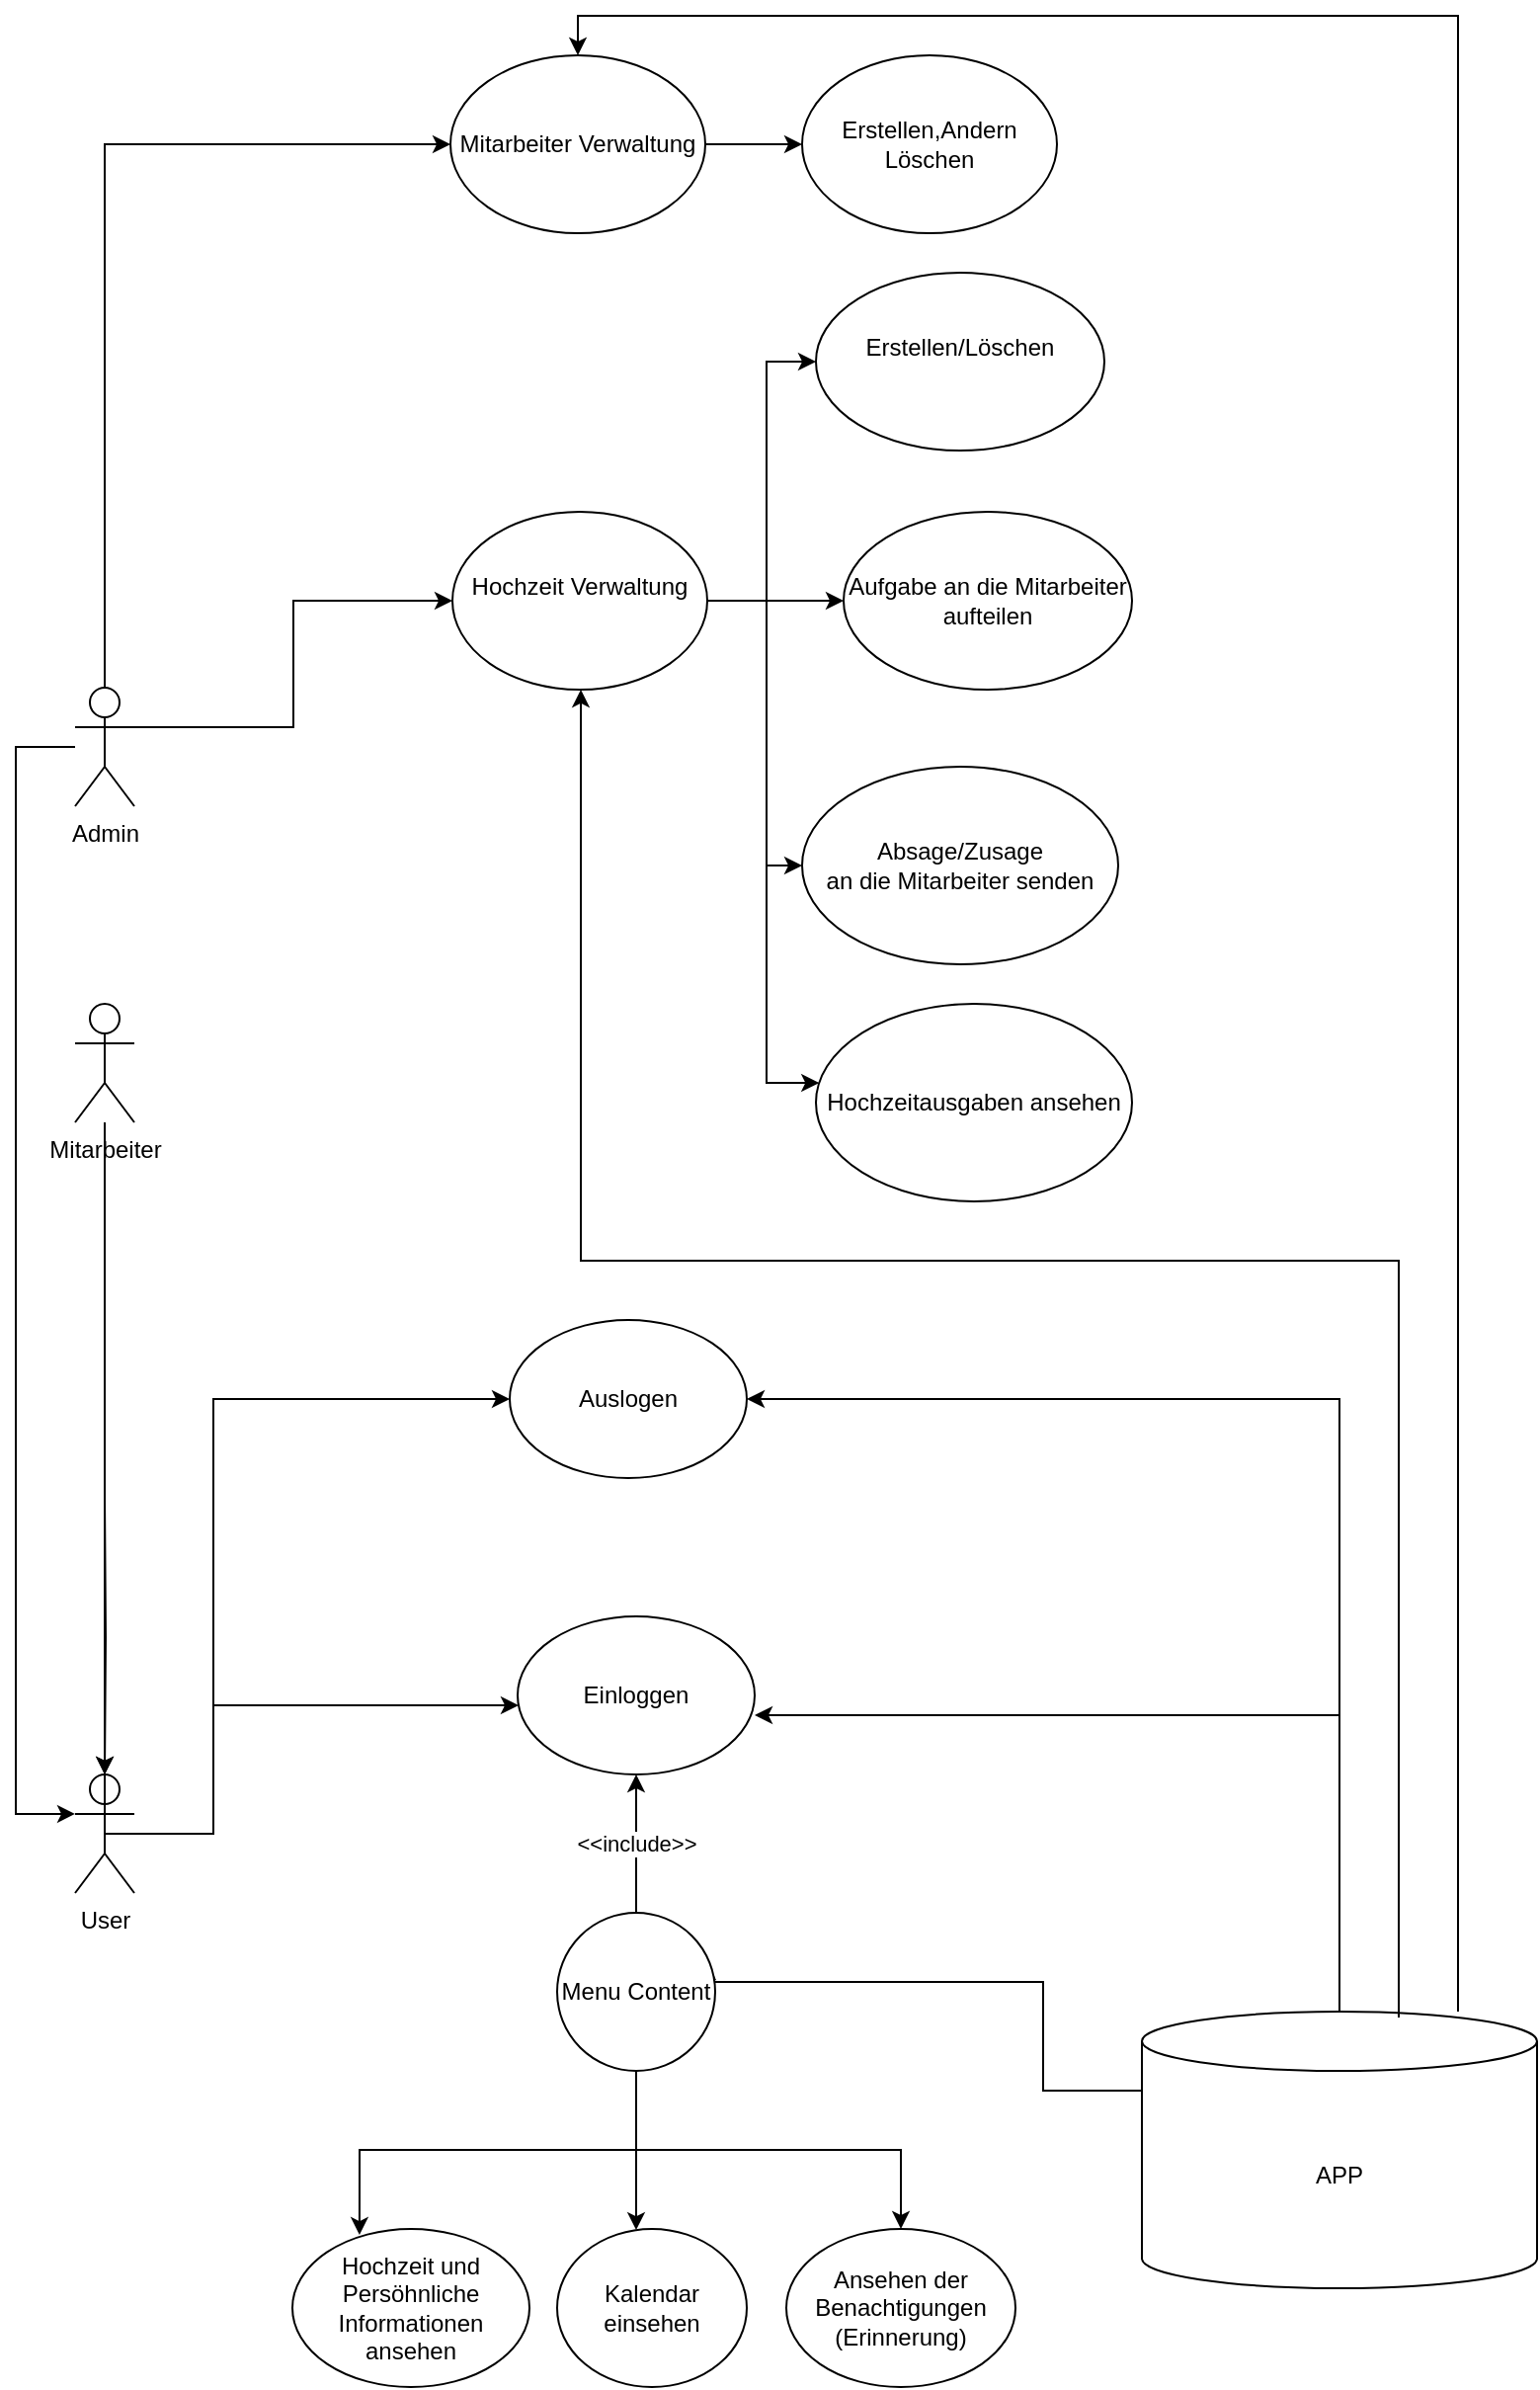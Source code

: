 <mxfile version="21.0.2" type="github">
  <diagram name="Seite-1" id="wkQMpT6iIEVjJQEx3GDW">
    <mxGraphModel dx="880" dy="1575" grid="1" gridSize="10" guides="1" tooltips="1" connect="1" arrows="1" fold="1" page="1" pageScale="1" pageWidth="827" pageHeight="1169" math="0" shadow="0">
      <root>
        <mxCell id="0" />
        <mxCell id="1" parent="0" />
        <mxCell id="ZHiQiYsTTJC8IIRNRTqC-14" style="edgeStyle=orthogonalEdgeStyle;rounded=0;orthogonalLoop=1;jettySize=auto;html=1;" edge="1" parent="1" source="ZHiQiYsTTJC8IIRNRTqC-1" target="ZHiQiYsTTJC8IIRNRTqC-19">
          <mxGeometry relative="1" as="geometry">
            <mxPoint x="340" y="-20" as="targetPoint" />
            <Array as="points">
              <mxPoint x="200" y="40" />
              <mxPoint x="200" y="-25" />
            </Array>
          </mxGeometry>
        </mxCell>
        <mxCell id="ZHiQiYsTTJC8IIRNRTqC-1" value="User" style="shape=umlActor;verticalLabelPosition=bottom;verticalAlign=top;html=1;outlineConnect=0;" vertex="1" parent="1">
          <mxGeometry x="130" y="10" width="30" height="60" as="geometry" />
        </mxCell>
        <mxCell id="ZHiQiYsTTJC8IIRNRTqC-34" style="edgeStyle=orthogonalEdgeStyle;rounded=0;orthogonalLoop=1;jettySize=auto;html=1;exitX=0;exitY=0.5;exitDx=0;exitDy=0;exitPerimeter=0;entryX=0.95;entryY=0.313;entryDx=0;entryDy=0;entryPerimeter=0;" edge="1" parent="1" source="ZHiQiYsTTJC8IIRNRTqC-5" target="ZHiQiYsTTJC8IIRNRTqC-24">
          <mxGeometry relative="1" as="geometry">
            <Array as="points">
              <mxPoint x="620" y="170" />
              <mxPoint x="620" y="115" />
            </Array>
          </mxGeometry>
        </mxCell>
        <mxCell id="ZHiQiYsTTJC8IIRNRTqC-62" style="edgeStyle=orthogonalEdgeStyle;rounded=0;orthogonalLoop=1;jettySize=auto;html=1;exitX=0.5;exitY=0;exitDx=0;exitDy=0;exitPerimeter=0;entryX=1;entryY=0.5;entryDx=0;entryDy=0;" edge="1" parent="1" source="ZHiQiYsTTJC8IIRNRTqC-5" target="ZHiQiYsTTJC8IIRNRTqC-44">
          <mxGeometry relative="1" as="geometry" />
        </mxCell>
        <mxCell id="ZHiQiYsTTJC8IIRNRTqC-84" style="edgeStyle=orthogonalEdgeStyle;rounded=0;orthogonalLoop=1;jettySize=auto;html=1;entryX=0.5;entryY=0;entryDx=0;entryDy=0;" edge="1" parent="1" source="ZHiQiYsTTJC8IIRNRTqC-5" target="ZHiQiYsTTJC8IIRNRTqC-73">
          <mxGeometry relative="1" as="geometry">
            <mxPoint x="770" y="-850" as="targetPoint" />
            <Array as="points">
              <mxPoint x="830" y="-880" />
              <mxPoint x="385" y="-880" />
            </Array>
          </mxGeometry>
        </mxCell>
        <mxCell id="ZHiQiYsTTJC8IIRNRTqC-5" value="APP" style="shape=cylinder3;whiteSpace=wrap;html=1;boundedLbl=1;backgroundOutline=1;size=15;" vertex="1" parent="1">
          <mxGeometry x="670" y="130" width="200" height="140" as="geometry" />
        </mxCell>
        <mxCell id="ZHiQiYsTTJC8IIRNRTqC-48" style="edgeStyle=orthogonalEdgeStyle;rounded=0;orthogonalLoop=1;jettySize=auto;html=1;entryX=0.5;entryY=0;entryDx=0;entryDy=0;entryPerimeter=0;" edge="1" parent="1" target="ZHiQiYsTTJC8IIRNRTqC-1">
          <mxGeometry relative="1" as="geometry">
            <mxPoint x="145" y="-130" as="sourcePoint" />
          </mxGeometry>
        </mxCell>
        <mxCell id="ZHiQiYsTTJC8IIRNRTqC-60" style="edgeStyle=orthogonalEdgeStyle;rounded=0;orthogonalLoop=1;jettySize=auto;html=1;entryX=0;entryY=0.333;entryDx=0;entryDy=0;entryPerimeter=0;" edge="1" parent="1" source="ZHiQiYsTTJC8IIRNRTqC-8" target="ZHiQiYsTTJC8IIRNRTqC-1">
          <mxGeometry relative="1" as="geometry">
            <mxPoint x="50" y="50" as="targetPoint" />
            <Array as="points">
              <mxPoint x="100" y="-510" />
              <mxPoint x="100" y="30" />
            </Array>
          </mxGeometry>
        </mxCell>
        <mxCell id="ZHiQiYsTTJC8IIRNRTqC-82" style="edgeStyle=orthogonalEdgeStyle;rounded=0;orthogonalLoop=1;jettySize=auto;html=1;exitX=1;exitY=0.333;exitDx=0;exitDy=0;exitPerimeter=0;" edge="1" parent="1" source="ZHiQiYsTTJC8IIRNRTqC-8" target="ZHiQiYsTTJC8IIRNRTqC-63">
          <mxGeometry relative="1" as="geometry" />
        </mxCell>
        <mxCell id="ZHiQiYsTTJC8IIRNRTqC-83" style="edgeStyle=orthogonalEdgeStyle;rounded=0;orthogonalLoop=1;jettySize=auto;html=1;exitX=0.5;exitY=0;exitDx=0;exitDy=0;exitPerimeter=0;entryX=0;entryY=0.5;entryDx=0;entryDy=0;" edge="1" parent="1" source="ZHiQiYsTTJC8IIRNRTqC-8" target="ZHiQiYsTTJC8IIRNRTqC-73">
          <mxGeometry relative="1" as="geometry" />
        </mxCell>
        <mxCell id="ZHiQiYsTTJC8IIRNRTqC-8" value="Admin" style="shape=umlActor;verticalLabelPosition=bottom;verticalAlign=top;html=1;outlineConnect=0;" vertex="1" parent="1">
          <mxGeometry x="130" y="-540" width="30" height="60" as="geometry" />
        </mxCell>
        <mxCell id="ZHiQiYsTTJC8IIRNRTqC-39" value="" style="edgeStyle=orthogonalEdgeStyle;rounded=0;orthogonalLoop=1;jettySize=auto;html=1;" edge="1" parent="1" source="ZHiQiYsTTJC8IIRNRTqC-24" target="ZHiQiYsTTJC8IIRNRTqC-15">
          <mxGeometry relative="1" as="geometry">
            <Array as="points">
              <mxPoint x="414" y="220" />
              <mxPoint x="414" y="220" />
            </Array>
          </mxGeometry>
        </mxCell>
        <mxCell id="ZHiQiYsTTJC8IIRNRTqC-15" value="Kalendar einsehen" style="ellipse;whiteSpace=wrap;html=1;" vertex="1" parent="1">
          <mxGeometry x="374" y="240" width="96" height="80" as="geometry" />
        </mxCell>
        <mxCell id="ZHiQiYsTTJC8IIRNRTqC-18" value="&lt;div&gt;Hochzeit und Persöhnliche &lt;br&gt;&lt;/div&gt;&lt;div&gt;Informationen ansehen&lt;br&gt; &lt;/div&gt;" style="ellipse;whiteSpace=wrap;html=1;" vertex="1" parent="1">
          <mxGeometry x="240" y="240" width="120" height="80" as="geometry" />
        </mxCell>
        <mxCell id="ZHiQiYsTTJC8IIRNRTqC-19" value="Einloggen" style="ellipse;whiteSpace=wrap;html=1;" vertex="1" parent="1">
          <mxGeometry x="354" y="-70" width="120" height="80" as="geometry" />
        </mxCell>
        <mxCell id="ZHiQiYsTTJC8IIRNRTqC-29" value="&lt;div&gt;&amp;lt;&amp;lt;include&amp;gt;&amp;gt;&lt;/div&gt;" style="edgeStyle=orthogonalEdgeStyle;rounded=0;orthogonalLoop=1;jettySize=auto;html=1;" edge="1" parent="1" source="ZHiQiYsTTJC8IIRNRTqC-24" target="ZHiQiYsTTJC8IIRNRTqC-19">
          <mxGeometry relative="1" as="geometry" />
        </mxCell>
        <mxCell id="ZHiQiYsTTJC8IIRNRTqC-35" style="edgeStyle=orthogonalEdgeStyle;rounded=0;orthogonalLoop=1;jettySize=auto;html=1;exitX=0.5;exitY=1;exitDx=0;exitDy=0;entryX=0.283;entryY=0.038;entryDx=0;entryDy=0;entryPerimeter=0;" edge="1" parent="1" source="ZHiQiYsTTJC8IIRNRTqC-24" target="ZHiQiYsTTJC8IIRNRTqC-18">
          <mxGeometry relative="1" as="geometry">
            <Array as="points">
              <mxPoint x="414" y="200" />
              <mxPoint x="274" y="200" />
            </Array>
          </mxGeometry>
        </mxCell>
        <mxCell id="ZHiQiYsTTJC8IIRNRTqC-24" value="Menu Content" style="ellipse;whiteSpace=wrap;html=1;" vertex="1" parent="1">
          <mxGeometry x="374" y="80" width="80" height="80" as="geometry" />
        </mxCell>
        <mxCell id="ZHiQiYsTTJC8IIRNRTqC-40" style="edgeStyle=orthogonalEdgeStyle;rounded=0;orthogonalLoop=1;jettySize=auto;html=1;" edge="1" parent="1" source="ZHiQiYsTTJC8IIRNRTqC-24" target="ZHiQiYsTTJC8IIRNRTqC-26">
          <mxGeometry relative="1" as="geometry">
            <Array as="points">
              <mxPoint x="414" y="200" />
              <mxPoint x="548" y="200" />
            </Array>
          </mxGeometry>
        </mxCell>
        <mxCell id="ZHiQiYsTTJC8IIRNRTqC-26" value="&lt;div&gt;Ansehen der Benachtigungen&lt;/div&gt;&lt;div&gt;(Erinnerung)&lt;br&gt;&lt;/div&gt;" style="ellipse;whiteSpace=wrap;html=1;" vertex="1" parent="1">
          <mxGeometry x="490" y="240" width="116" height="80" as="geometry" />
        </mxCell>
        <mxCell id="ZHiQiYsTTJC8IIRNRTqC-30" style="edgeStyle=orthogonalEdgeStyle;rounded=0;orthogonalLoop=1;jettySize=auto;html=1;exitX=0.5;exitY=0;exitDx=0;exitDy=0;exitPerimeter=0;entryX=1;entryY=0.625;entryDx=0;entryDy=0;entryPerimeter=0;" edge="1" parent="1" source="ZHiQiYsTTJC8IIRNRTqC-5" target="ZHiQiYsTTJC8IIRNRTqC-19">
          <mxGeometry relative="1" as="geometry" />
        </mxCell>
        <mxCell id="ZHiQiYsTTJC8IIRNRTqC-44" value="Auslogen" style="ellipse;whiteSpace=wrap;html=1;" vertex="1" parent="1">
          <mxGeometry x="350" y="-220" width="120" height="80" as="geometry" />
        </mxCell>
        <mxCell id="ZHiQiYsTTJC8IIRNRTqC-56" style="edgeStyle=orthogonalEdgeStyle;rounded=0;orthogonalLoop=1;jettySize=auto;html=1;" edge="1" parent="1" source="ZHiQiYsTTJC8IIRNRTqC-52" target="ZHiQiYsTTJC8IIRNRTqC-1">
          <mxGeometry relative="1" as="geometry" />
        </mxCell>
        <mxCell id="ZHiQiYsTTJC8IIRNRTqC-52" value="Mitarbeiter" style="shape=umlActor;verticalLabelPosition=bottom;verticalAlign=top;html=1;outlineConnect=0;" vertex="1" parent="1">
          <mxGeometry x="130" y="-380" width="30" height="60" as="geometry" />
        </mxCell>
        <mxCell id="ZHiQiYsTTJC8IIRNRTqC-61" style="edgeStyle=orthogonalEdgeStyle;rounded=0;orthogonalLoop=1;jettySize=auto;html=1;exitX=0.5;exitY=0;exitDx=0;exitDy=0;exitPerimeter=0;" edge="1" parent="1" source="ZHiQiYsTTJC8IIRNRTqC-1">
          <mxGeometry relative="1" as="geometry">
            <mxPoint x="166" y="-115" as="sourcePoint" />
            <mxPoint x="350" y="-180" as="targetPoint" />
            <Array as="points">
              <mxPoint x="145" y="40" />
              <mxPoint x="200" y="40" />
              <mxPoint x="200" y="-180" />
            </Array>
          </mxGeometry>
        </mxCell>
        <mxCell id="ZHiQiYsTTJC8IIRNRTqC-68" style="edgeStyle=orthogonalEdgeStyle;rounded=0;orthogonalLoop=1;jettySize=auto;html=1;entryX=0;entryY=0.5;entryDx=0;entryDy=0;" edge="1" parent="1" source="ZHiQiYsTTJC8IIRNRTqC-63" target="ZHiQiYsTTJC8IIRNRTqC-67">
          <mxGeometry relative="1" as="geometry">
            <Array as="points">
              <mxPoint x="480" y="-584" />
              <mxPoint x="480" y="-705" />
            </Array>
          </mxGeometry>
        </mxCell>
        <mxCell id="ZHiQiYsTTJC8IIRNRTqC-72" style="edgeStyle=orthogonalEdgeStyle;rounded=0;orthogonalLoop=1;jettySize=auto;html=1;entryX=0;entryY=0.5;entryDx=0;entryDy=0;" edge="1" parent="1" source="ZHiQiYsTTJC8IIRNRTqC-63" target="ZHiQiYsTTJC8IIRNRTqC-64">
          <mxGeometry relative="1" as="geometry">
            <Array as="points">
              <mxPoint x="480" y="-584" />
              <mxPoint x="480" y="-450" />
            </Array>
          </mxGeometry>
        </mxCell>
        <mxCell id="ZHiQiYsTTJC8IIRNRTqC-75" style="edgeStyle=orthogonalEdgeStyle;rounded=0;orthogonalLoop=1;jettySize=auto;html=1;" edge="1" parent="1" source="ZHiQiYsTTJC8IIRNRTqC-63" target="ZHiQiYsTTJC8IIRNRTqC-74">
          <mxGeometry relative="1" as="geometry">
            <Array as="points">
              <mxPoint x="480" y="-584" />
              <mxPoint x="480" y="-340" />
            </Array>
          </mxGeometry>
        </mxCell>
        <mxCell id="ZHiQiYsTTJC8IIRNRTqC-81" style="edgeStyle=orthogonalEdgeStyle;rounded=0;orthogonalLoop=1;jettySize=auto;html=1;exitX=1;exitY=0.5;exitDx=0;exitDy=0;entryX=0;entryY=0.5;entryDx=0;entryDy=0;" edge="1" parent="1" source="ZHiQiYsTTJC8IIRNRTqC-63" target="ZHiQiYsTTJC8IIRNRTqC-69">
          <mxGeometry relative="1" as="geometry" />
        </mxCell>
        <mxCell id="ZHiQiYsTTJC8IIRNRTqC-86" style="edgeStyle=orthogonalEdgeStyle;rounded=0;orthogonalLoop=1;jettySize=auto;html=1;exitX=0.65;exitY=0.021;exitDx=0;exitDy=0;exitPerimeter=0;" edge="1" parent="1" source="ZHiQiYsTTJC8IIRNRTqC-5" target="ZHiQiYsTTJC8IIRNRTqC-63">
          <mxGeometry relative="1" as="geometry">
            <Array as="points">
              <mxPoint x="800" y="-250" />
              <mxPoint x="386" y="-250" />
            </Array>
          </mxGeometry>
        </mxCell>
        <mxCell id="ZHiQiYsTTJC8IIRNRTqC-63" value="&lt;div&gt;Hochzeit Verwaltung&lt;/div&gt;&lt;div&gt;&lt;br&gt;&lt;/div&gt;" style="ellipse;whiteSpace=wrap;html=1;" vertex="1" parent="1">
          <mxGeometry x="321" y="-629" width="129" height="90" as="geometry" />
        </mxCell>
        <mxCell id="ZHiQiYsTTJC8IIRNRTqC-64" value="&lt;div&gt;Absage/Zusage&lt;/div&gt;&lt;div&gt;an die Mitarbeiter senden&lt;br&gt;&lt;/div&gt;" style="ellipse;whiteSpace=wrap;html=1;" vertex="1" parent="1">
          <mxGeometry x="498" y="-500" width="160" height="100" as="geometry" />
        </mxCell>
        <mxCell id="ZHiQiYsTTJC8IIRNRTqC-67" value="&lt;div&gt;Erstellen/Löschen&lt;/div&gt;&lt;div&gt;&lt;br&gt;&lt;/div&gt;" style="ellipse;whiteSpace=wrap;html=1;" vertex="1" parent="1">
          <mxGeometry x="505" y="-750" width="146" height="90" as="geometry" />
        </mxCell>
        <mxCell id="ZHiQiYsTTJC8IIRNRTqC-69" value="Aufgabe an die Mitarbeiter aufteilen" style="ellipse;whiteSpace=wrap;html=1;" vertex="1" parent="1">
          <mxGeometry x="519" y="-629" width="146" height="90" as="geometry" />
        </mxCell>
        <mxCell id="ZHiQiYsTTJC8IIRNRTqC-79" style="edgeStyle=orthogonalEdgeStyle;rounded=0;orthogonalLoop=1;jettySize=auto;html=1;exitX=1;exitY=0.5;exitDx=0;exitDy=0;" edge="1" parent="1" source="ZHiQiYsTTJC8IIRNRTqC-73" target="ZHiQiYsTTJC8IIRNRTqC-78">
          <mxGeometry relative="1" as="geometry" />
        </mxCell>
        <mxCell id="ZHiQiYsTTJC8IIRNRTqC-73" value="Mitarbeiter Verwaltung" style="ellipse;whiteSpace=wrap;html=1;" vertex="1" parent="1">
          <mxGeometry x="320" y="-860" width="129" height="90" as="geometry" />
        </mxCell>
        <mxCell id="ZHiQiYsTTJC8IIRNRTqC-74" value="Hochzeitausgaben ansehen" style="ellipse;whiteSpace=wrap;html=1;" vertex="1" parent="1">
          <mxGeometry x="505" y="-380" width="160" height="100" as="geometry" />
        </mxCell>
        <mxCell id="ZHiQiYsTTJC8IIRNRTqC-78" value="Erstellen,Andern Löschen" style="ellipse;whiteSpace=wrap;html=1;" vertex="1" parent="1">
          <mxGeometry x="498" y="-860" width="129" height="90" as="geometry" />
        </mxCell>
      </root>
    </mxGraphModel>
  </diagram>
</mxfile>
